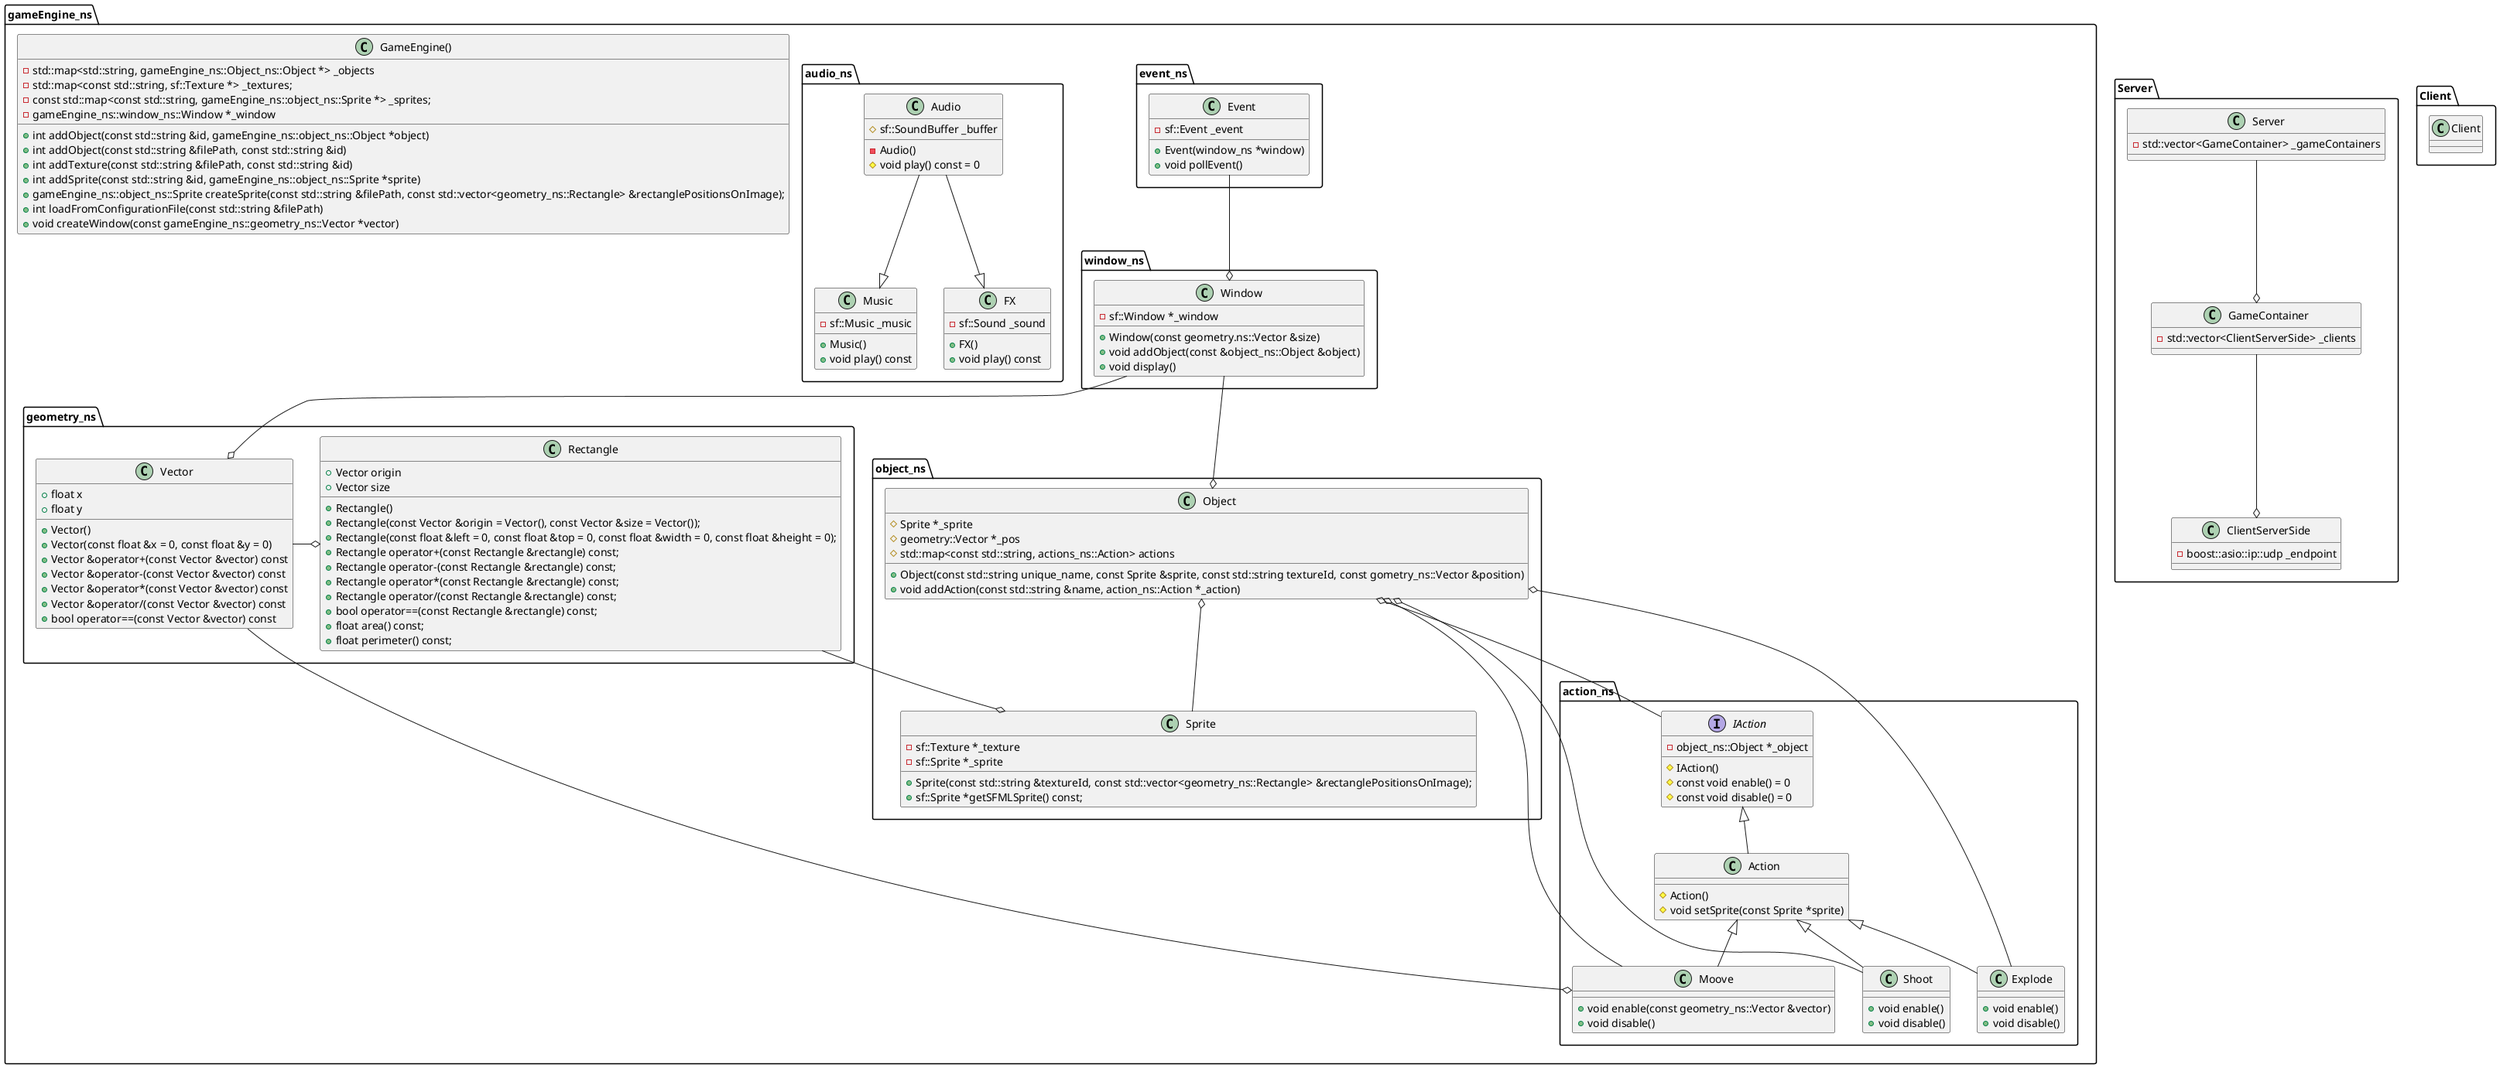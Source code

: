 @startuml R-Type Diagramm Class

package Server {

    class ClientServerSide {
       - boost::asio::ip::udp _endpoint
    }

    GameContainer --o ClientServerSide
    class GameContainer  {
        - std::vector<ClientServerSide> _clients
    }

    Server --o GameContainer
    class Server {
        - std::vector<GameContainer> _gameContainers
    }
}

namespace Client {

    class Client {

    }

}



namespace gameEngine_ns {

    class GameEngine() {
        - std::map<std::string, gameEngine_ns::Object_ns::Object *> _objects
        - std::map<const std::string, sf::Texture *> _textures;
        - const std::map<const std::string, gameEngine_ns::object_ns::Sprite *> _sprites;
        - gameEngine_ns::window_ns::Window *_window
    
        + int addObject(const std::string &id, gameEngine_ns::object_ns::Object *object)
        + int addObject(const std::string &filePath, const std::string &id)
        + int addTexture(const std::string &filePath, const std::string &id)
        + int addSprite(const std::string &id, gameEngine_ns::object_ns::Sprite *sprite)
        + gameEngine_ns::object_ns::Sprite createSprite(const std::string &filePath, const std::vector<geometry_ns::Rectangle> &rectanglePositionsOnImage);
        + int loadFromConfigurationFile(const std::string &filePath)
        + void createWindow(const gameEngine_ns::geometry_ns::Vector *vector)
    }

    namespace action_ns {

        interface IAction {
            - object_ns::Object *_object

            # IAction()
            # const void enable() = 0
            # const void disable() = 0
        }

        gameEngine_ns.action_ns.Action -up-|> gameEngine_ns.action_ns.IAction
        class Action {
            # Action()
            # void setSprite(const Sprite *sprite)
        }

        Explode -up-|> gameEngine_ns.action_ns.Action
        class Explode {
            
            + void enable()
            + void disable()

        }

        Shoot -up-|> gameEngine_ns.action_ns.Action
        class Shoot {
            + void enable()
            + void disable()
        }

        Moove -up-|> gameEngine_ns.action_ns.Action
        class Moove {
            + void enable(const geometry_ns::Vector &vector)
            + void disable()
        }
    }
    
    namespace event_ns {
        class Event {
            - sf::Event _event

            + Event(window_ns *window)
            + void pollEvent()
        }
    }

    namespace audio_ns {

        Audio -down-|> gameEngine_ns.audio_ns.Music
        Audio -down-|> gameEngine_ns.audio_ns.FX
        class Audio {
            # sf::SoundBuffer _buffer

            - Audio()
            # void play() const = 0
        }


        class FX {
            - sf::Sound _sound
            
            + FX()
            + void play() const
        }

        class Music {
            - sf::Music _music
            
            + Music()
            + void play() const
        }
    }

    namespace object_ns {

        class Sprite {
            - sf::Texture *_texture
            - sf::Sprite *_sprite            

            + Sprite(const std::string &textureId, const std::vector<geometry_ns::Rectangle> &rectanglePositionsOnImage);
            + sf::Sprite *getSFMLSprite() const;
        }

        gameEngine_ns.object_ns.Object o-- gameEngine_ns.action_ns.IAction
        gameEngine_ns.object_ns.Object o-- gameEngine_ns.action_ns.Moove
        gameEngine_ns.object_ns.Object o-- gameEngine_ns.action_ns.Explode
        gameEngine_ns.object_ns.Object o-- gameEngine_ns.action_ns.Shoot
        gameEngine_ns.object_ns.Object o-down- gameEngine_ns.object_ns.Sprite
        class Object {
            # Sprite *_sprite
            # geometry::Vector *_pos
            # std::map<const std::string, actions_ns::Action> actions

            + Object(const std::string unique_name, const Sprite &sprite, const std::string textureId, const gometry_ns::Vector &position)
            + void addAction(const std::string &name, action_ns::Action *_action)
        }
    }
          
    namespace geometry_ns {
        gameEngine_ns.geometry_ns.Vector -left-o Rectangle
        gameEngine_ns.geometry_ns.Vector --o gameEngine_ns.action_ns.Moove
        class Vector {
            + float x
            + float y

            + Vector()
            + Vector(const float &x = 0, const float &y = 0)
            + Vector &operator+(const Vector &vector) const
            + Vector &operator-(const Vector &vector) const
            + Vector &operator*(const Vector &vector) const
            + Vector &operator/(const Vector &vector) const
            + bool operator==(const Vector &vector) const          
        }

        gameEngine_ns.geometry_ns.Rectangle --o gameEngine_ns.object_ns.Sprite
        class Rectangle {
            + Vector origin
            + Vector size

            + Rectangle()
            + Rectangle(const Vector &origin = Vector(), const Vector &size = Vector());
            + Rectangle(const float &left = 0, const float &top = 0, const float &width = 0, const float &height = 0);
            + Rectangle operator+(const Rectangle &rectangle) const;
            + Rectangle operator-(const Rectangle &rectangle) const;
            + Rectangle operator*(const Rectangle &rectangle) const;
            + Rectangle operator/(const Rectangle &rectangle) const;
            + bool operator==(const Rectangle &rectangle) const;
            + float area() const;
            + float perimeter() const;
        }
    }

    namespace window_ns {
        gameEngine_ns.window_ns.Window --o gameEngine_ns.geometry_ns.Vector
        gameEngine_ns.window_ns.Window --o gameEngine_ns.object_ns.Object
        gameEngine_ns.event_ns.Event --o gameEngine_ns.window_ns.Window
        class Window {
            - sf::Window *_window

            + Window(const geometry.ns::Vector &size)
            + void addObject(const &object_ns::Object &object)
            + void display()
        }
    }
}

@enduml
